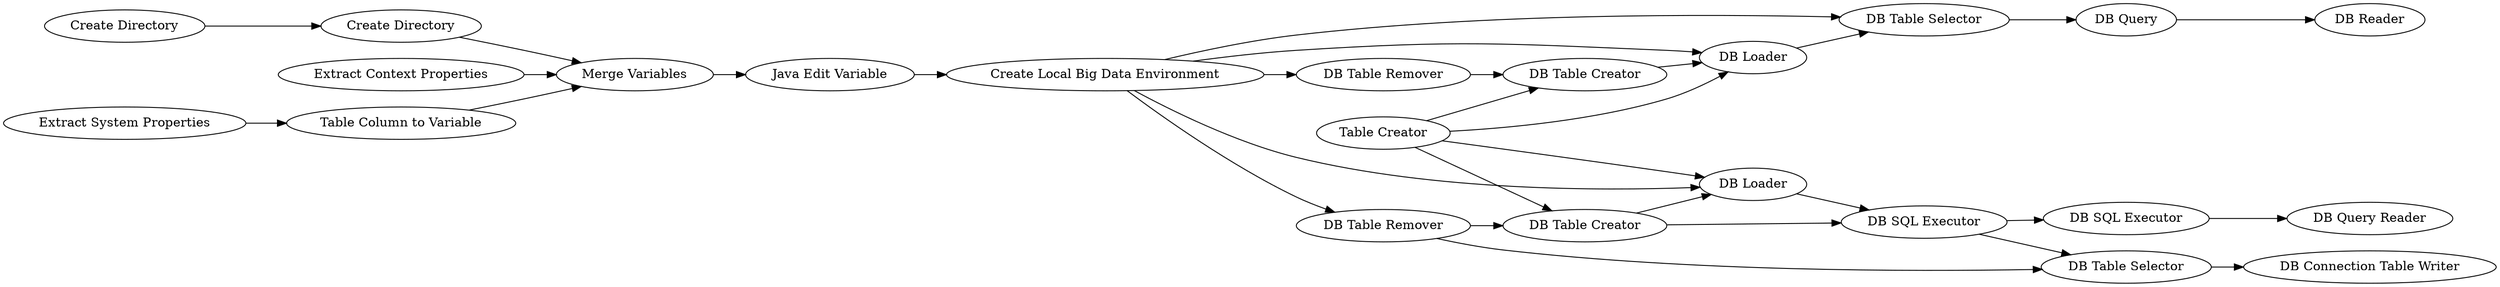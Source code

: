 digraph {
	"5273365223329149287_45" [label="Create Directory"]
	"-178286473601735197_1606" [label="DB Table Selector"]
	"5273365223329149287_28" [label="Extract System Properties"]
	"5273365223329149287_21" [label="Java Edit Variable"]
	"-178286473601735197_69" [label="DB Loader"]
	"5273365223329149287_29" [label="Merge Variables"]
	"5273365223329149287_44" [label="Create Directory"]
	"-178286473601735197_1608" [label="DB Reader"]
	"-178286473601735197_1607" [label="DB SQL Executor"]
	"-178286473601735197_1603" [label="DB Table Selector"]
	"-178286473601735197_68" [label="DB Table Remover"]
	"-178286473601735197_57" [label="Create Local Big Data Environment"]
	"5273365223329149287_10" [label="Extract Context Properties"]
	"-178286473601735197_1610" [label="DB Query Reader"]
	"5273365223329149287_30" [label="Table Column to Variable"]
	"-178286473601735197_62" [label="DB Table Creator"]
	"-178286473601735197_1611" [label="DB Table Remover"]
	"-178286473601735197_1609" [label="DB Connection Table Writer"]
	"-178286473601735197_3" [label="Table Creator"]
	"-178286473601735197_1612" [label="DB Table Creator"]
	"-178286473601735197_1613" [label="DB Loader"]
	"-178286473601735197_1605" [label="DB Query"]
	"-178286473601735197_1604" [label="DB SQL Executor"]
	"-178286473601735197_1611" -> "-178286473601735197_1606"
	"5273365223329149287_10" -> "5273365223329149287_29"
	"-178286473601735197_3" -> "-178286473601735197_69"
	"-178286473601735197_57" -> "-178286473601735197_1603"
	"-178286473601735197_68" -> "-178286473601735197_62"
	"-178286473601735197_57" -> "-178286473601735197_1611"
	"-178286473601735197_69" -> "-178286473601735197_1603"
	"-178286473601735197_57" -> "-178286473601735197_1613"
	"-178286473601735197_3" -> "-178286473601735197_1612"
	"5273365223329149287_44" -> "5273365223329149287_45"
	"-178286473601735197_1607" -> "-178286473601735197_1610"
	"-178286473601735197_62" -> "-178286473601735197_69"
	"-178286473601735197_3" -> "-178286473601735197_1613"
	"-178286473601735197_57" -> "-178286473601735197_68"
	"-178286473601735197_1606" -> "-178286473601735197_1609"
	"5273365223329149287_29" -> "5273365223329149287_21"
	"-178286473601735197_1612" -> "-178286473601735197_1613"
	"-178286473601735197_1611" -> "-178286473601735197_1612"
	"5273365223329149287_45" -> "5273365223329149287_29"
	"5273365223329149287_28" -> "5273365223329149287_30"
	"-178286473601735197_3" -> "-178286473601735197_62"
	"5273365223329149287_21" -> "-178286473601735197_57"
	"-178286473601735197_1613" -> "-178286473601735197_1604"
	"-178286473601735197_1612" -> "-178286473601735197_1604"
	"-178286473601735197_1605" -> "-178286473601735197_1608"
	"-178286473601735197_1604" -> "-178286473601735197_1607"
	"-178286473601735197_57" -> "-178286473601735197_69"
	"5273365223329149287_30" -> "5273365223329149287_29"
	"-178286473601735197_1604" -> "-178286473601735197_1606"
	"-178286473601735197_1603" -> "-178286473601735197_1605"
	rankdir=LR
}
